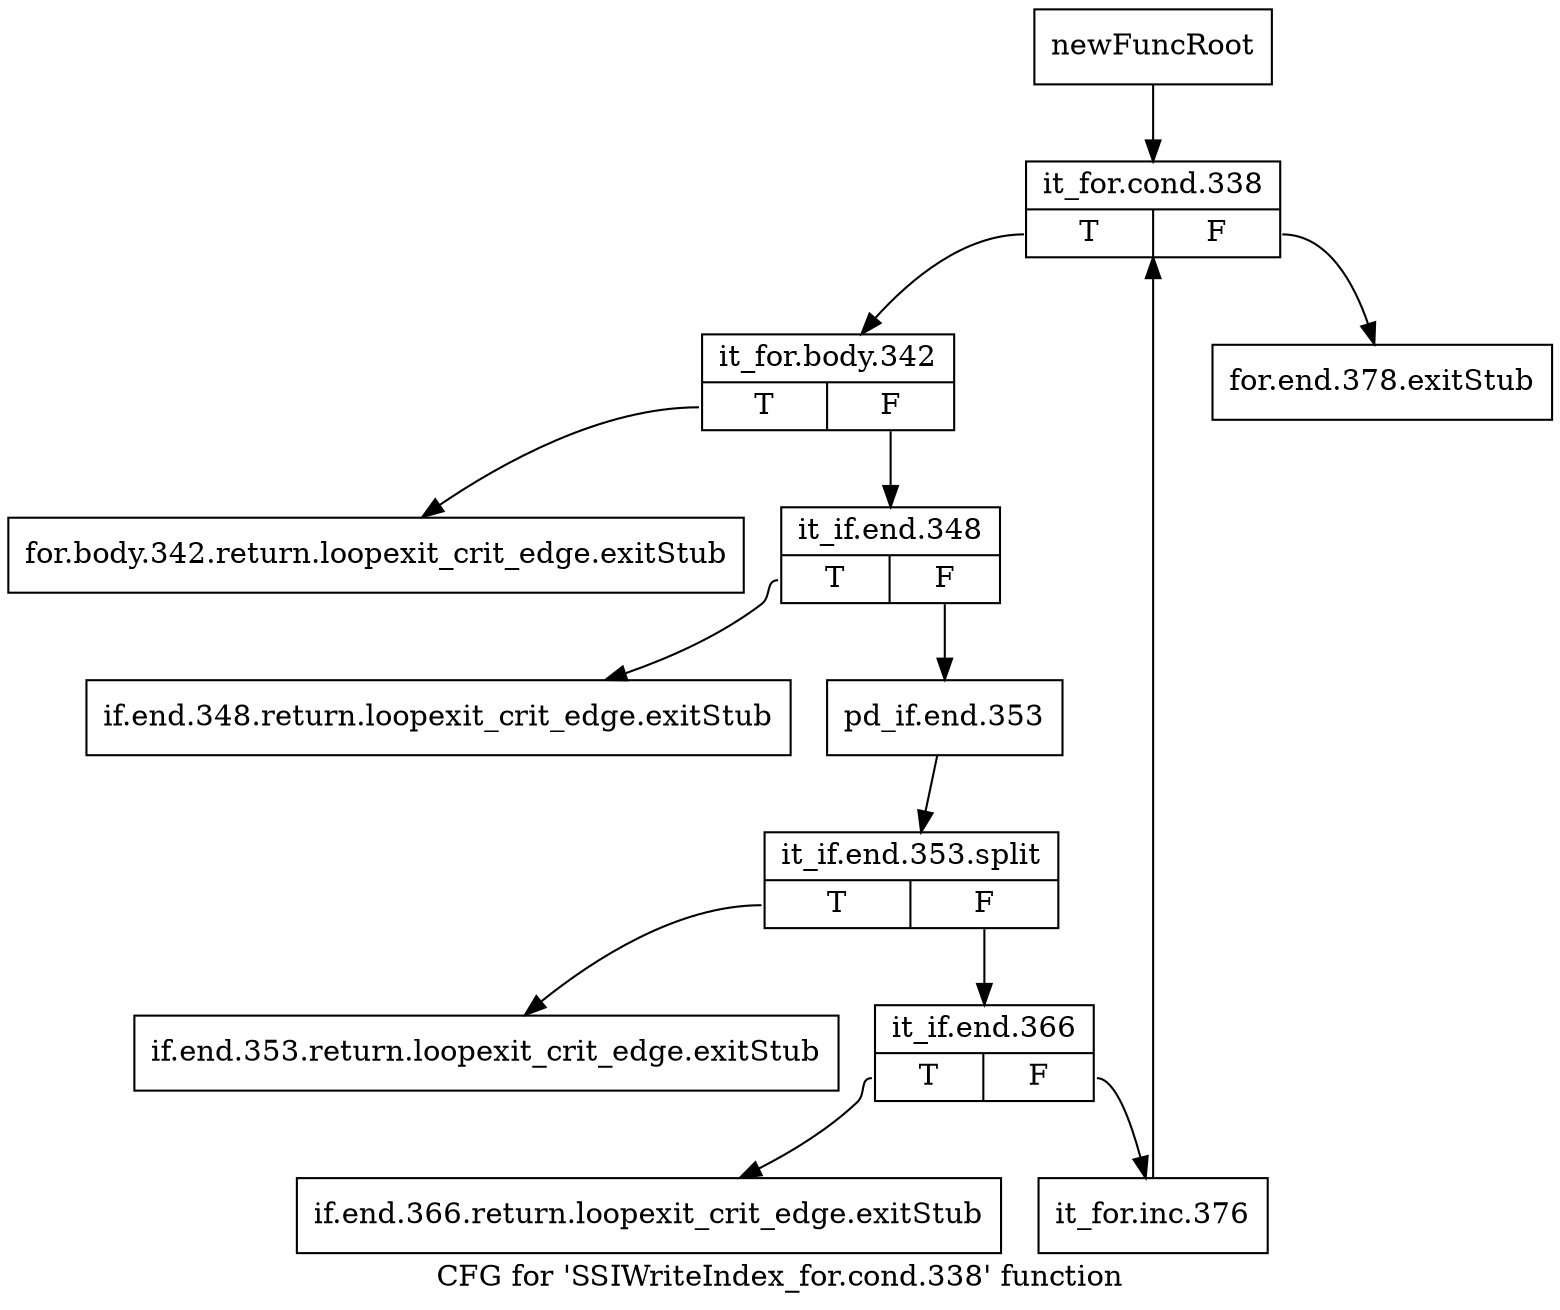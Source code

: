 digraph "CFG for 'SSIWriteIndex_for.cond.338' function" {
	label="CFG for 'SSIWriteIndex_for.cond.338' function";

	Node0x34a30b0 [shape=record,label="{newFuncRoot}"];
	Node0x34a30b0 -> Node0x34a3290;
	Node0x34a3100 [shape=record,label="{for.end.378.exitStub}"];
	Node0x34a3150 [shape=record,label="{for.body.342.return.loopexit_crit_edge.exitStub}"];
	Node0x34a31a0 [shape=record,label="{if.end.348.return.loopexit_crit_edge.exitStub}"];
	Node0x34a31f0 [shape=record,label="{if.end.353.return.loopexit_crit_edge.exitStub}"];
	Node0x34a3240 [shape=record,label="{if.end.366.return.loopexit_crit_edge.exitStub}"];
	Node0x34a3290 [shape=record,label="{it_for.cond.338|{<s0>T|<s1>F}}"];
	Node0x34a3290:s0 -> Node0x34a32e0;
	Node0x34a3290:s1 -> Node0x34a3100;
	Node0x34a32e0 [shape=record,label="{it_for.body.342|{<s0>T|<s1>F}}"];
	Node0x34a32e0:s0 -> Node0x34a3150;
	Node0x34a32e0:s1 -> Node0x34a3330;
	Node0x34a3330 [shape=record,label="{it_if.end.348|{<s0>T|<s1>F}}"];
	Node0x34a3330:s0 -> Node0x34a31a0;
	Node0x34a3330:s1 -> Node0x34a3380;
	Node0x34a3380 [shape=record,label="{pd_if.end.353}"];
	Node0x34a3380 -> Node0x3989e20;
	Node0x3989e20 [shape=record,label="{it_if.end.353.split|{<s0>T|<s1>F}}"];
	Node0x3989e20:s0 -> Node0x34a31f0;
	Node0x3989e20:s1 -> Node0x34a33d0;
	Node0x34a33d0 [shape=record,label="{it_if.end.366|{<s0>T|<s1>F}}"];
	Node0x34a33d0:s0 -> Node0x34a3240;
	Node0x34a33d0:s1 -> Node0x34a3420;
	Node0x34a3420 [shape=record,label="{it_for.inc.376}"];
	Node0x34a3420 -> Node0x34a3290;
}
